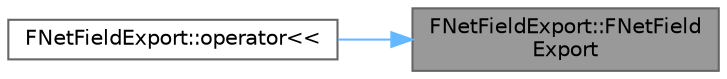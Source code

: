 digraph "FNetFieldExport::FNetFieldExport"
{
 // INTERACTIVE_SVG=YES
 // LATEX_PDF_SIZE
  bgcolor="transparent";
  edge [fontname=Helvetica,fontsize=10,labelfontname=Helvetica,labelfontsize=10];
  node [fontname=Helvetica,fontsize=10,shape=box,height=0.2,width=0.4];
  rankdir="RL";
  Node1 [id="Node000001",label="FNetFieldExport::FNetField\lExport",height=0.2,width=0.4,color="gray40", fillcolor="grey60", style="filled", fontcolor="black",tooltip=" "];
  Node1 -> Node2 [id="edge1_Node000001_Node000002",dir="back",color="steelblue1",style="solid",tooltip=" "];
  Node2 [id="Node000002",label="FNetFieldExport::operator\<\<",height=0.2,width=0.4,color="grey40", fillcolor="white", style="filled",URL="$da/d91/classFNetFieldExport.html#a5e4591c23e0838c9dfc7f77b06adde19",tooltip=" "];
}

